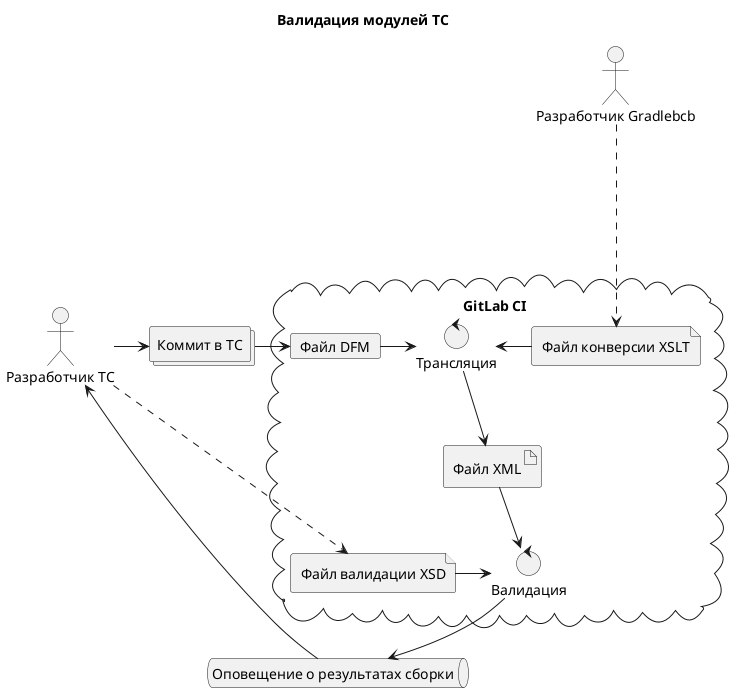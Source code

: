 @startuml xsd

title Валидация модулей ТС

actor "Разработчик ТС" as tsprog
actor "Разработчик Gradlebcb" as gradleprog
collections "Коммит в ТС" as commit
queue "Оповещение о результатах сборки" as mail


cloud "GitLab CI" as ci {
    control "Трансляция" as dfmxml
    control "Валидация" as validation
    file "Файл конверсии XSLT" as xslt
    file "Файл валидации XSD" as xsd
    card "Файл DFM" as dfm
    artifact "Файл XML" as xml
}

tsprog -> commit
tsprog ..> xsd
gradleprog ..down..> xslt
commit -> dfm
dfm -right-> dfmxml
dfmxml -down-> xml
xslt -left-> dfmxml
xml -down-> validation
xsd -left-> validation
validation -down-> mail
mail -left-> tsprog

@enduml